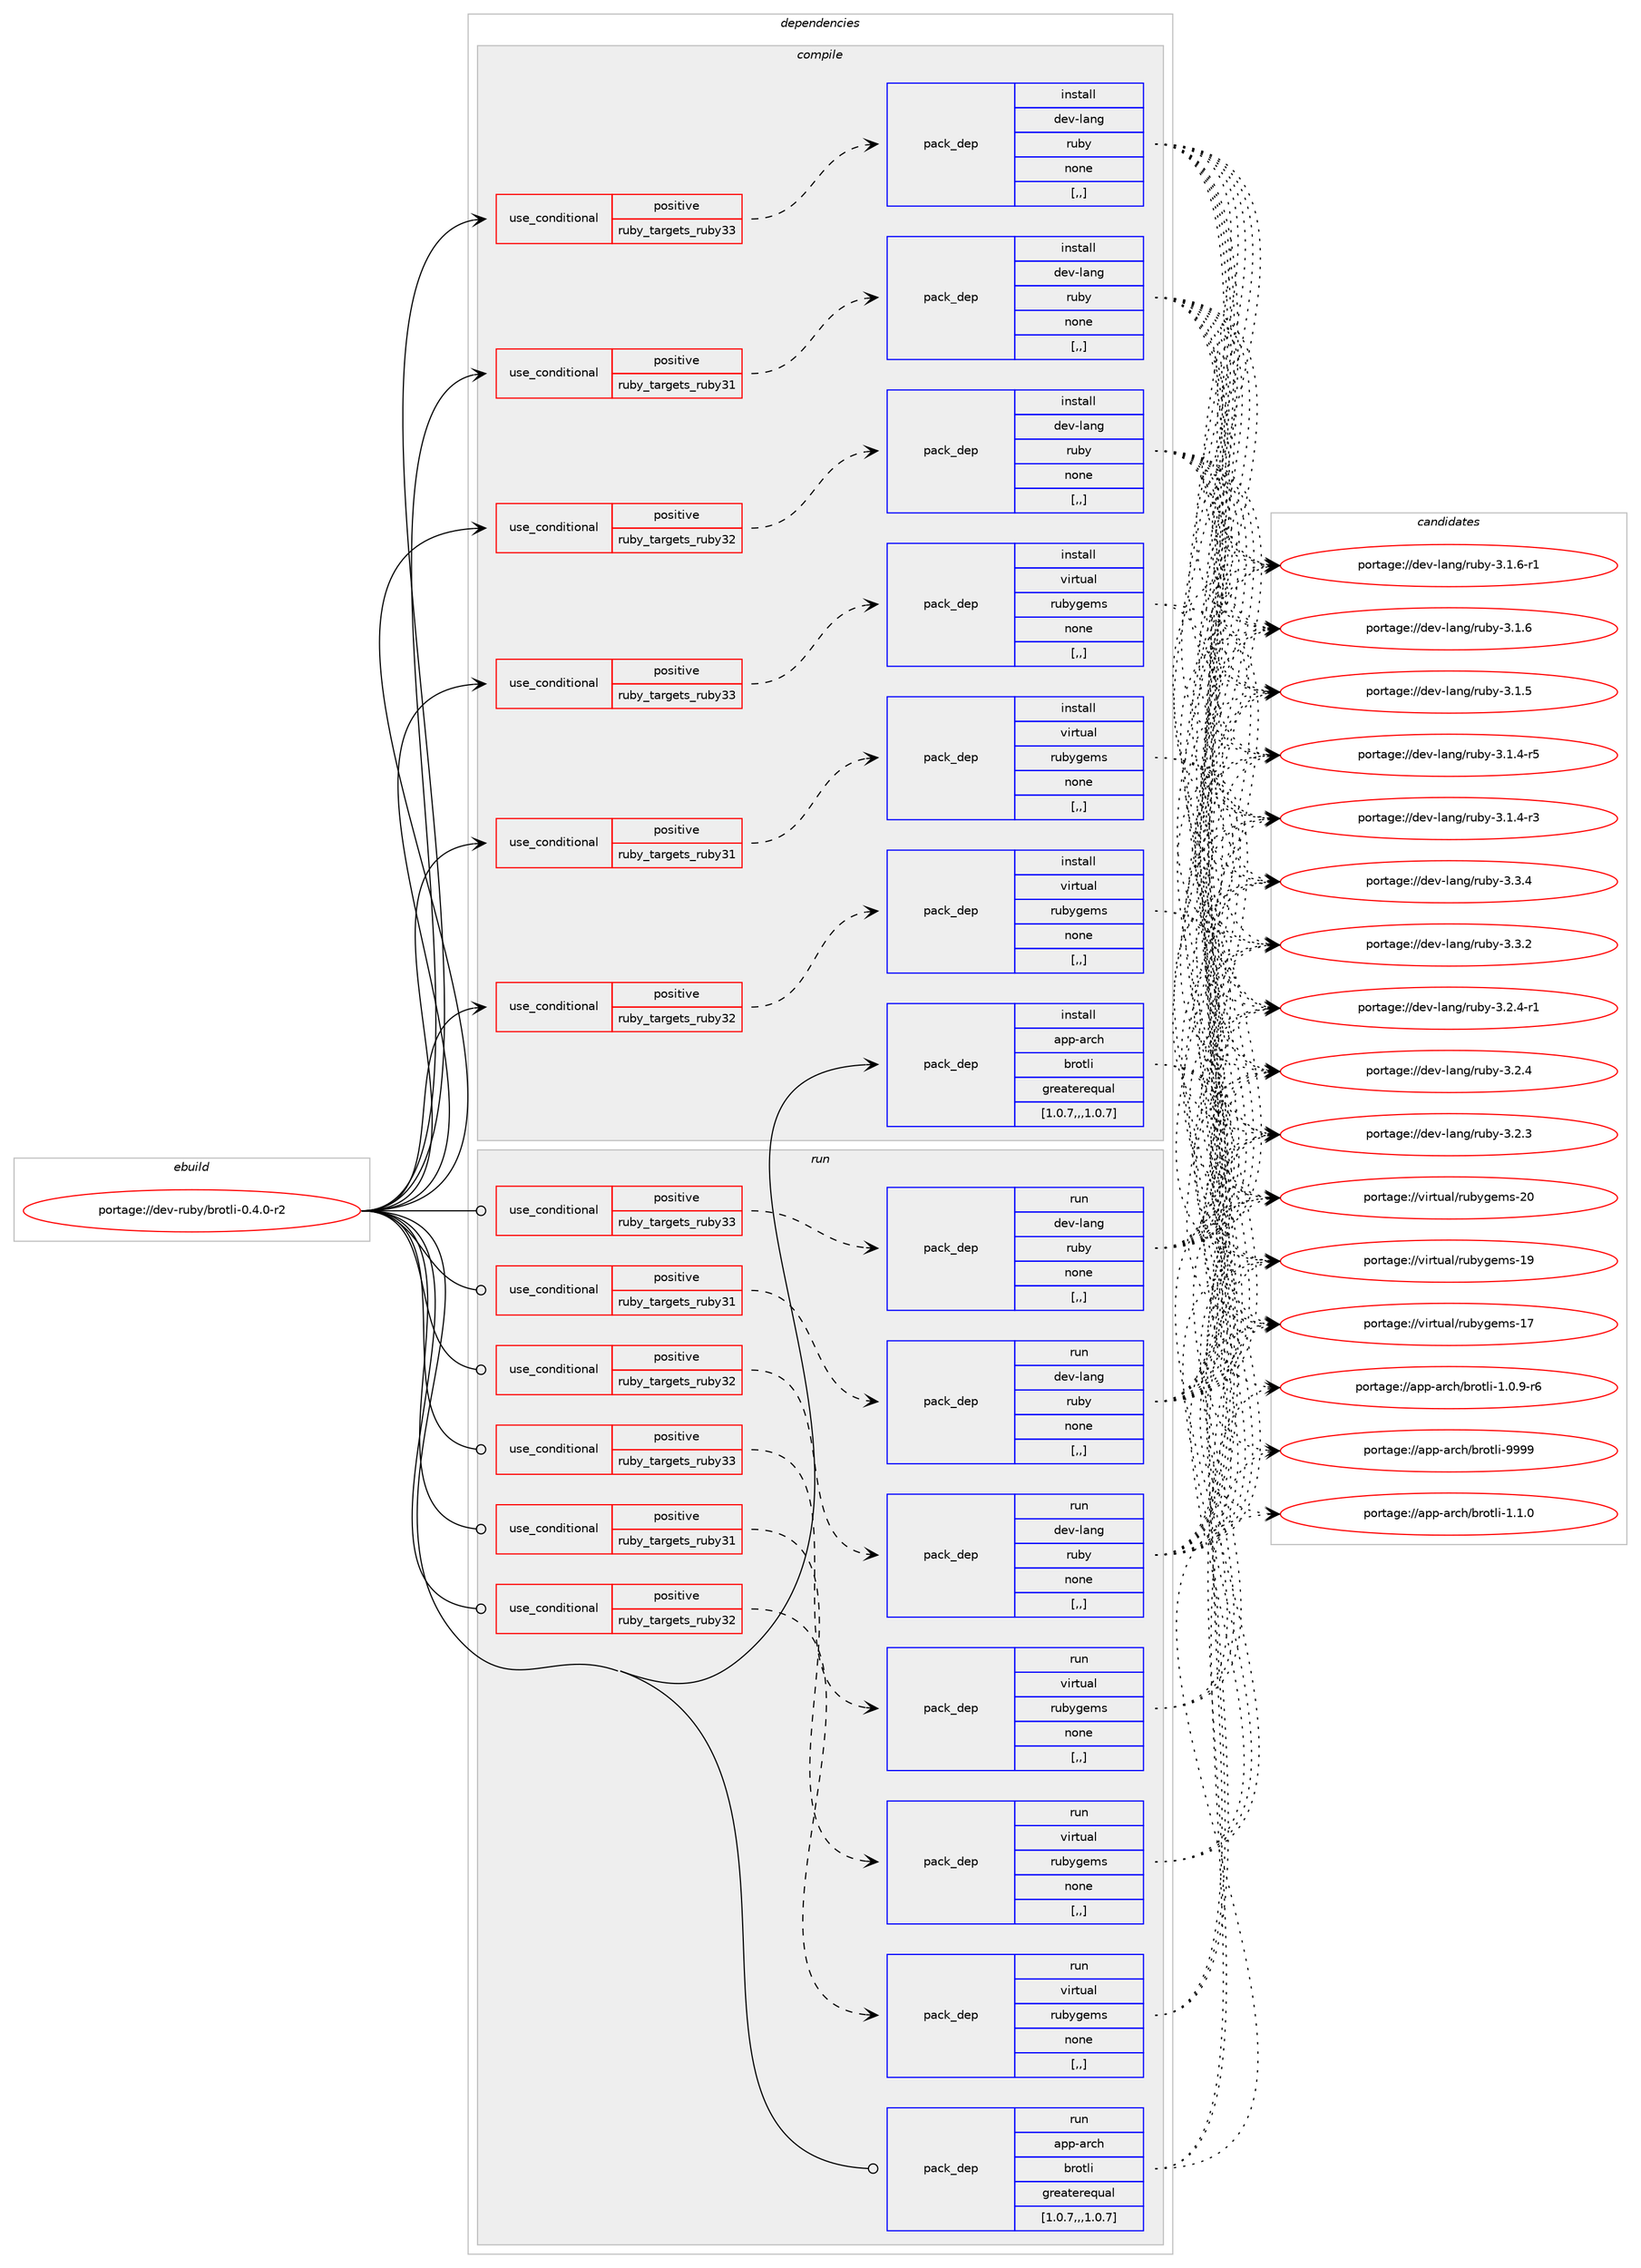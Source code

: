 digraph prolog {

# *************
# Graph options
# *************

newrank=true;
concentrate=true;
compound=true;
graph [rankdir=LR,fontname=Helvetica,fontsize=10,ranksep=1.5];#, ranksep=2.5, nodesep=0.2];
edge  [arrowhead=vee];
node  [fontname=Helvetica,fontsize=10];

# **********
# The ebuild
# **********

subgraph cluster_leftcol {
color=gray;
rank=same;
label=<<i>ebuild</i>>;
id [label="portage://dev-ruby/brotli-0.4.0-r2", color=red, width=4, href="../dev-ruby/brotli-0.4.0-r2.svg"];
}

# ****************
# The dependencies
# ****************

subgraph cluster_midcol {
color=gray;
label=<<i>dependencies</i>>;
subgraph cluster_compile {
fillcolor="#eeeeee";
style=filled;
label=<<i>compile</i>>;
subgraph cond44947 {
dependency177593 [label=<<TABLE BORDER="0" CELLBORDER="1" CELLSPACING="0" CELLPADDING="4"><TR><TD ROWSPAN="3" CELLPADDING="10">use_conditional</TD></TR><TR><TD>positive</TD></TR><TR><TD>ruby_targets_ruby31</TD></TR></TABLE>>, shape=none, color=red];
subgraph pack131367 {
dependency177594 [label=<<TABLE BORDER="0" CELLBORDER="1" CELLSPACING="0" CELLPADDING="4" WIDTH="220"><TR><TD ROWSPAN="6" CELLPADDING="30">pack_dep</TD></TR><TR><TD WIDTH="110">install</TD></TR><TR><TD>dev-lang</TD></TR><TR><TD>ruby</TD></TR><TR><TD>none</TD></TR><TR><TD>[,,]</TD></TR></TABLE>>, shape=none, color=blue];
}
dependency177593:e -> dependency177594:w [weight=20,style="dashed",arrowhead="vee"];
}
id:e -> dependency177593:w [weight=20,style="solid",arrowhead="vee"];
subgraph cond44948 {
dependency177595 [label=<<TABLE BORDER="0" CELLBORDER="1" CELLSPACING="0" CELLPADDING="4"><TR><TD ROWSPAN="3" CELLPADDING="10">use_conditional</TD></TR><TR><TD>positive</TD></TR><TR><TD>ruby_targets_ruby31</TD></TR></TABLE>>, shape=none, color=red];
subgraph pack131368 {
dependency177596 [label=<<TABLE BORDER="0" CELLBORDER="1" CELLSPACING="0" CELLPADDING="4" WIDTH="220"><TR><TD ROWSPAN="6" CELLPADDING="30">pack_dep</TD></TR><TR><TD WIDTH="110">install</TD></TR><TR><TD>virtual</TD></TR><TR><TD>rubygems</TD></TR><TR><TD>none</TD></TR><TR><TD>[,,]</TD></TR></TABLE>>, shape=none, color=blue];
}
dependency177595:e -> dependency177596:w [weight=20,style="dashed",arrowhead="vee"];
}
id:e -> dependency177595:w [weight=20,style="solid",arrowhead="vee"];
subgraph cond44949 {
dependency177597 [label=<<TABLE BORDER="0" CELLBORDER="1" CELLSPACING="0" CELLPADDING="4"><TR><TD ROWSPAN="3" CELLPADDING="10">use_conditional</TD></TR><TR><TD>positive</TD></TR><TR><TD>ruby_targets_ruby32</TD></TR></TABLE>>, shape=none, color=red];
subgraph pack131369 {
dependency177598 [label=<<TABLE BORDER="0" CELLBORDER="1" CELLSPACING="0" CELLPADDING="4" WIDTH="220"><TR><TD ROWSPAN="6" CELLPADDING="30">pack_dep</TD></TR><TR><TD WIDTH="110">install</TD></TR><TR><TD>dev-lang</TD></TR><TR><TD>ruby</TD></TR><TR><TD>none</TD></TR><TR><TD>[,,]</TD></TR></TABLE>>, shape=none, color=blue];
}
dependency177597:e -> dependency177598:w [weight=20,style="dashed",arrowhead="vee"];
}
id:e -> dependency177597:w [weight=20,style="solid",arrowhead="vee"];
subgraph cond44950 {
dependency177599 [label=<<TABLE BORDER="0" CELLBORDER="1" CELLSPACING="0" CELLPADDING="4"><TR><TD ROWSPAN="3" CELLPADDING="10">use_conditional</TD></TR><TR><TD>positive</TD></TR><TR><TD>ruby_targets_ruby32</TD></TR></TABLE>>, shape=none, color=red];
subgraph pack131370 {
dependency177600 [label=<<TABLE BORDER="0" CELLBORDER="1" CELLSPACING="0" CELLPADDING="4" WIDTH="220"><TR><TD ROWSPAN="6" CELLPADDING="30">pack_dep</TD></TR><TR><TD WIDTH="110">install</TD></TR><TR><TD>virtual</TD></TR><TR><TD>rubygems</TD></TR><TR><TD>none</TD></TR><TR><TD>[,,]</TD></TR></TABLE>>, shape=none, color=blue];
}
dependency177599:e -> dependency177600:w [weight=20,style="dashed",arrowhead="vee"];
}
id:e -> dependency177599:w [weight=20,style="solid",arrowhead="vee"];
subgraph cond44951 {
dependency177601 [label=<<TABLE BORDER="0" CELLBORDER="1" CELLSPACING="0" CELLPADDING="4"><TR><TD ROWSPAN="3" CELLPADDING="10">use_conditional</TD></TR><TR><TD>positive</TD></TR><TR><TD>ruby_targets_ruby33</TD></TR></TABLE>>, shape=none, color=red];
subgraph pack131371 {
dependency177602 [label=<<TABLE BORDER="0" CELLBORDER="1" CELLSPACING="0" CELLPADDING="4" WIDTH="220"><TR><TD ROWSPAN="6" CELLPADDING="30">pack_dep</TD></TR><TR><TD WIDTH="110">install</TD></TR><TR><TD>dev-lang</TD></TR><TR><TD>ruby</TD></TR><TR><TD>none</TD></TR><TR><TD>[,,]</TD></TR></TABLE>>, shape=none, color=blue];
}
dependency177601:e -> dependency177602:w [weight=20,style="dashed",arrowhead="vee"];
}
id:e -> dependency177601:w [weight=20,style="solid",arrowhead="vee"];
subgraph cond44952 {
dependency177603 [label=<<TABLE BORDER="0" CELLBORDER="1" CELLSPACING="0" CELLPADDING="4"><TR><TD ROWSPAN="3" CELLPADDING="10">use_conditional</TD></TR><TR><TD>positive</TD></TR><TR><TD>ruby_targets_ruby33</TD></TR></TABLE>>, shape=none, color=red];
subgraph pack131372 {
dependency177604 [label=<<TABLE BORDER="0" CELLBORDER="1" CELLSPACING="0" CELLPADDING="4" WIDTH="220"><TR><TD ROWSPAN="6" CELLPADDING="30">pack_dep</TD></TR><TR><TD WIDTH="110">install</TD></TR><TR><TD>virtual</TD></TR><TR><TD>rubygems</TD></TR><TR><TD>none</TD></TR><TR><TD>[,,]</TD></TR></TABLE>>, shape=none, color=blue];
}
dependency177603:e -> dependency177604:w [weight=20,style="dashed",arrowhead="vee"];
}
id:e -> dependency177603:w [weight=20,style="solid",arrowhead="vee"];
subgraph pack131373 {
dependency177605 [label=<<TABLE BORDER="0" CELLBORDER="1" CELLSPACING="0" CELLPADDING="4" WIDTH="220"><TR><TD ROWSPAN="6" CELLPADDING="30">pack_dep</TD></TR><TR><TD WIDTH="110">install</TD></TR><TR><TD>app-arch</TD></TR><TR><TD>brotli</TD></TR><TR><TD>greaterequal</TD></TR><TR><TD>[1.0.7,,,1.0.7]</TD></TR></TABLE>>, shape=none, color=blue];
}
id:e -> dependency177605:w [weight=20,style="solid",arrowhead="vee"];
}
subgraph cluster_compileandrun {
fillcolor="#eeeeee";
style=filled;
label=<<i>compile and run</i>>;
}
subgraph cluster_run {
fillcolor="#eeeeee";
style=filled;
label=<<i>run</i>>;
subgraph cond44953 {
dependency177606 [label=<<TABLE BORDER="0" CELLBORDER="1" CELLSPACING="0" CELLPADDING="4"><TR><TD ROWSPAN="3" CELLPADDING="10">use_conditional</TD></TR><TR><TD>positive</TD></TR><TR><TD>ruby_targets_ruby31</TD></TR></TABLE>>, shape=none, color=red];
subgraph pack131374 {
dependency177607 [label=<<TABLE BORDER="0" CELLBORDER="1" CELLSPACING="0" CELLPADDING="4" WIDTH="220"><TR><TD ROWSPAN="6" CELLPADDING="30">pack_dep</TD></TR><TR><TD WIDTH="110">run</TD></TR><TR><TD>dev-lang</TD></TR><TR><TD>ruby</TD></TR><TR><TD>none</TD></TR><TR><TD>[,,]</TD></TR></TABLE>>, shape=none, color=blue];
}
dependency177606:e -> dependency177607:w [weight=20,style="dashed",arrowhead="vee"];
}
id:e -> dependency177606:w [weight=20,style="solid",arrowhead="odot"];
subgraph cond44954 {
dependency177608 [label=<<TABLE BORDER="0" CELLBORDER="1" CELLSPACING="0" CELLPADDING="4"><TR><TD ROWSPAN="3" CELLPADDING="10">use_conditional</TD></TR><TR><TD>positive</TD></TR><TR><TD>ruby_targets_ruby31</TD></TR></TABLE>>, shape=none, color=red];
subgraph pack131375 {
dependency177609 [label=<<TABLE BORDER="0" CELLBORDER="1" CELLSPACING="0" CELLPADDING="4" WIDTH="220"><TR><TD ROWSPAN="6" CELLPADDING="30">pack_dep</TD></TR><TR><TD WIDTH="110">run</TD></TR><TR><TD>virtual</TD></TR><TR><TD>rubygems</TD></TR><TR><TD>none</TD></TR><TR><TD>[,,]</TD></TR></TABLE>>, shape=none, color=blue];
}
dependency177608:e -> dependency177609:w [weight=20,style="dashed",arrowhead="vee"];
}
id:e -> dependency177608:w [weight=20,style="solid",arrowhead="odot"];
subgraph cond44955 {
dependency177610 [label=<<TABLE BORDER="0" CELLBORDER="1" CELLSPACING="0" CELLPADDING="4"><TR><TD ROWSPAN="3" CELLPADDING="10">use_conditional</TD></TR><TR><TD>positive</TD></TR><TR><TD>ruby_targets_ruby32</TD></TR></TABLE>>, shape=none, color=red];
subgraph pack131376 {
dependency177611 [label=<<TABLE BORDER="0" CELLBORDER="1" CELLSPACING="0" CELLPADDING="4" WIDTH="220"><TR><TD ROWSPAN="6" CELLPADDING="30">pack_dep</TD></TR><TR><TD WIDTH="110">run</TD></TR><TR><TD>dev-lang</TD></TR><TR><TD>ruby</TD></TR><TR><TD>none</TD></TR><TR><TD>[,,]</TD></TR></TABLE>>, shape=none, color=blue];
}
dependency177610:e -> dependency177611:w [weight=20,style="dashed",arrowhead="vee"];
}
id:e -> dependency177610:w [weight=20,style="solid",arrowhead="odot"];
subgraph cond44956 {
dependency177612 [label=<<TABLE BORDER="0" CELLBORDER="1" CELLSPACING="0" CELLPADDING="4"><TR><TD ROWSPAN="3" CELLPADDING="10">use_conditional</TD></TR><TR><TD>positive</TD></TR><TR><TD>ruby_targets_ruby32</TD></TR></TABLE>>, shape=none, color=red];
subgraph pack131377 {
dependency177613 [label=<<TABLE BORDER="0" CELLBORDER="1" CELLSPACING="0" CELLPADDING="4" WIDTH="220"><TR><TD ROWSPAN="6" CELLPADDING="30">pack_dep</TD></TR><TR><TD WIDTH="110">run</TD></TR><TR><TD>virtual</TD></TR><TR><TD>rubygems</TD></TR><TR><TD>none</TD></TR><TR><TD>[,,]</TD></TR></TABLE>>, shape=none, color=blue];
}
dependency177612:e -> dependency177613:w [weight=20,style="dashed",arrowhead="vee"];
}
id:e -> dependency177612:w [weight=20,style="solid",arrowhead="odot"];
subgraph cond44957 {
dependency177614 [label=<<TABLE BORDER="0" CELLBORDER="1" CELLSPACING="0" CELLPADDING="4"><TR><TD ROWSPAN="3" CELLPADDING="10">use_conditional</TD></TR><TR><TD>positive</TD></TR><TR><TD>ruby_targets_ruby33</TD></TR></TABLE>>, shape=none, color=red];
subgraph pack131378 {
dependency177615 [label=<<TABLE BORDER="0" CELLBORDER="1" CELLSPACING="0" CELLPADDING="4" WIDTH="220"><TR><TD ROWSPAN="6" CELLPADDING="30">pack_dep</TD></TR><TR><TD WIDTH="110">run</TD></TR><TR><TD>dev-lang</TD></TR><TR><TD>ruby</TD></TR><TR><TD>none</TD></TR><TR><TD>[,,]</TD></TR></TABLE>>, shape=none, color=blue];
}
dependency177614:e -> dependency177615:w [weight=20,style="dashed",arrowhead="vee"];
}
id:e -> dependency177614:w [weight=20,style="solid",arrowhead="odot"];
subgraph cond44958 {
dependency177616 [label=<<TABLE BORDER="0" CELLBORDER="1" CELLSPACING="0" CELLPADDING="4"><TR><TD ROWSPAN="3" CELLPADDING="10">use_conditional</TD></TR><TR><TD>positive</TD></TR><TR><TD>ruby_targets_ruby33</TD></TR></TABLE>>, shape=none, color=red];
subgraph pack131379 {
dependency177617 [label=<<TABLE BORDER="0" CELLBORDER="1" CELLSPACING="0" CELLPADDING="4" WIDTH="220"><TR><TD ROWSPAN="6" CELLPADDING="30">pack_dep</TD></TR><TR><TD WIDTH="110">run</TD></TR><TR><TD>virtual</TD></TR><TR><TD>rubygems</TD></TR><TR><TD>none</TD></TR><TR><TD>[,,]</TD></TR></TABLE>>, shape=none, color=blue];
}
dependency177616:e -> dependency177617:w [weight=20,style="dashed",arrowhead="vee"];
}
id:e -> dependency177616:w [weight=20,style="solid",arrowhead="odot"];
subgraph pack131380 {
dependency177618 [label=<<TABLE BORDER="0" CELLBORDER="1" CELLSPACING="0" CELLPADDING="4" WIDTH="220"><TR><TD ROWSPAN="6" CELLPADDING="30">pack_dep</TD></TR><TR><TD WIDTH="110">run</TD></TR><TR><TD>app-arch</TD></TR><TR><TD>brotli</TD></TR><TR><TD>greaterequal</TD></TR><TR><TD>[1.0.7,,,1.0.7]</TD></TR></TABLE>>, shape=none, color=blue];
}
id:e -> dependency177618:w [weight=20,style="solid",arrowhead="odot"];
}
}

# **************
# The candidates
# **************

subgraph cluster_choices {
rank=same;
color=gray;
label=<<i>candidates</i>>;

subgraph choice131367 {
color=black;
nodesep=1;
choice10010111845108971101034711411798121455146514652 [label="portage://dev-lang/ruby-3.3.4", color=red, width=4,href="../dev-lang/ruby-3.3.4.svg"];
choice10010111845108971101034711411798121455146514650 [label="portage://dev-lang/ruby-3.3.2", color=red, width=4,href="../dev-lang/ruby-3.3.2.svg"];
choice100101118451089711010347114117981214551465046524511449 [label="portage://dev-lang/ruby-3.2.4-r1", color=red, width=4,href="../dev-lang/ruby-3.2.4-r1.svg"];
choice10010111845108971101034711411798121455146504652 [label="portage://dev-lang/ruby-3.2.4", color=red, width=4,href="../dev-lang/ruby-3.2.4.svg"];
choice10010111845108971101034711411798121455146504651 [label="portage://dev-lang/ruby-3.2.3", color=red, width=4,href="../dev-lang/ruby-3.2.3.svg"];
choice100101118451089711010347114117981214551464946544511449 [label="portage://dev-lang/ruby-3.1.6-r1", color=red, width=4,href="../dev-lang/ruby-3.1.6-r1.svg"];
choice10010111845108971101034711411798121455146494654 [label="portage://dev-lang/ruby-3.1.6", color=red, width=4,href="../dev-lang/ruby-3.1.6.svg"];
choice10010111845108971101034711411798121455146494653 [label="portage://dev-lang/ruby-3.1.5", color=red, width=4,href="../dev-lang/ruby-3.1.5.svg"];
choice100101118451089711010347114117981214551464946524511453 [label="portage://dev-lang/ruby-3.1.4-r5", color=red, width=4,href="../dev-lang/ruby-3.1.4-r5.svg"];
choice100101118451089711010347114117981214551464946524511451 [label="portage://dev-lang/ruby-3.1.4-r3", color=red, width=4,href="../dev-lang/ruby-3.1.4-r3.svg"];
dependency177594:e -> choice10010111845108971101034711411798121455146514652:w [style=dotted,weight="100"];
dependency177594:e -> choice10010111845108971101034711411798121455146514650:w [style=dotted,weight="100"];
dependency177594:e -> choice100101118451089711010347114117981214551465046524511449:w [style=dotted,weight="100"];
dependency177594:e -> choice10010111845108971101034711411798121455146504652:w [style=dotted,weight="100"];
dependency177594:e -> choice10010111845108971101034711411798121455146504651:w [style=dotted,weight="100"];
dependency177594:e -> choice100101118451089711010347114117981214551464946544511449:w [style=dotted,weight="100"];
dependency177594:e -> choice10010111845108971101034711411798121455146494654:w [style=dotted,weight="100"];
dependency177594:e -> choice10010111845108971101034711411798121455146494653:w [style=dotted,weight="100"];
dependency177594:e -> choice100101118451089711010347114117981214551464946524511453:w [style=dotted,weight="100"];
dependency177594:e -> choice100101118451089711010347114117981214551464946524511451:w [style=dotted,weight="100"];
}
subgraph choice131368 {
color=black;
nodesep=1;
choice118105114116117971084711411798121103101109115455048 [label="portage://virtual/rubygems-20", color=red, width=4,href="../virtual/rubygems-20.svg"];
choice118105114116117971084711411798121103101109115454957 [label="portage://virtual/rubygems-19", color=red, width=4,href="../virtual/rubygems-19.svg"];
choice118105114116117971084711411798121103101109115454955 [label="portage://virtual/rubygems-17", color=red, width=4,href="../virtual/rubygems-17.svg"];
dependency177596:e -> choice118105114116117971084711411798121103101109115455048:w [style=dotted,weight="100"];
dependency177596:e -> choice118105114116117971084711411798121103101109115454957:w [style=dotted,weight="100"];
dependency177596:e -> choice118105114116117971084711411798121103101109115454955:w [style=dotted,weight="100"];
}
subgraph choice131369 {
color=black;
nodesep=1;
choice10010111845108971101034711411798121455146514652 [label="portage://dev-lang/ruby-3.3.4", color=red, width=4,href="../dev-lang/ruby-3.3.4.svg"];
choice10010111845108971101034711411798121455146514650 [label="portage://dev-lang/ruby-3.3.2", color=red, width=4,href="../dev-lang/ruby-3.3.2.svg"];
choice100101118451089711010347114117981214551465046524511449 [label="portage://dev-lang/ruby-3.2.4-r1", color=red, width=4,href="../dev-lang/ruby-3.2.4-r1.svg"];
choice10010111845108971101034711411798121455146504652 [label="portage://dev-lang/ruby-3.2.4", color=red, width=4,href="../dev-lang/ruby-3.2.4.svg"];
choice10010111845108971101034711411798121455146504651 [label="portage://dev-lang/ruby-3.2.3", color=red, width=4,href="../dev-lang/ruby-3.2.3.svg"];
choice100101118451089711010347114117981214551464946544511449 [label="portage://dev-lang/ruby-3.1.6-r1", color=red, width=4,href="../dev-lang/ruby-3.1.6-r1.svg"];
choice10010111845108971101034711411798121455146494654 [label="portage://dev-lang/ruby-3.1.6", color=red, width=4,href="../dev-lang/ruby-3.1.6.svg"];
choice10010111845108971101034711411798121455146494653 [label="portage://dev-lang/ruby-3.1.5", color=red, width=4,href="../dev-lang/ruby-3.1.5.svg"];
choice100101118451089711010347114117981214551464946524511453 [label="portage://dev-lang/ruby-3.1.4-r5", color=red, width=4,href="../dev-lang/ruby-3.1.4-r5.svg"];
choice100101118451089711010347114117981214551464946524511451 [label="portage://dev-lang/ruby-3.1.4-r3", color=red, width=4,href="../dev-lang/ruby-3.1.4-r3.svg"];
dependency177598:e -> choice10010111845108971101034711411798121455146514652:w [style=dotted,weight="100"];
dependency177598:e -> choice10010111845108971101034711411798121455146514650:w [style=dotted,weight="100"];
dependency177598:e -> choice100101118451089711010347114117981214551465046524511449:w [style=dotted,weight="100"];
dependency177598:e -> choice10010111845108971101034711411798121455146504652:w [style=dotted,weight="100"];
dependency177598:e -> choice10010111845108971101034711411798121455146504651:w [style=dotted,weight="100"];
dependency177598:e -> choice100101118451089711010347114117981214551464946544511449:w [style=dotted,weight="100"];
dependency177598:e -> choice10010111845108971101034711411798121455146494654:w [style=dotted,weight="100"];
dependency177598:e -> choice10010111845108971101034711411798121455146494653:w [style=dotted,weight="100"];
dependency177598:e -> choice100101118451089711010347114117981214551464946524511453:w [style=dotted,weight="100"];
dependency177598:e -> choice100101118451089711010347114117981214551464946524511451:w [style=dotted,weight="100"];
}
subgraph choice131370 {
color=black;
nodesep=1;
choice118105114116117971084711411798121103101109115455048 [label="portage://virtual/rubygems-20", color=red, width=4,href="../virtual/rubygems-20.svg"];
choice118105114116117971084711411798121103101109115454957 [label="portage://virtual/rubygems-19", color=red, width=4,href="../virtual/rubygems-19.svg"];
choice118105114116117971084711411798121103101109115454955 [label="portage://virtual/rubygems-17", color=red, width=4,href="../virtual/rubygems-17.svg"];
dependency177600:e -> choice118105114116117971084711411798121103101109115455048:w [style=dotted,weight="100"];
dependency177600:e -> choice118105114116117971084711411798121103101109115454957:w [style=dotted,weight="100"];
dependency177600:e -> choice118105114116117971084711411798121103101109115454955:w [style=dotted,weight="100"];
}
subgraph choice131371 {
color=black;
nodesep=1;
choice10010111845108971101034711411798121455146514652 [label="portage://dev-lang/ruby-3.3.4", color=red, width=4,href="../dev-lang/ruby-3.3.4.svg"];
choice10010111845108971101034711411798121455146514650 [label="portage://dev-lang/ruby-3.3.2", color=red, width=4,href="../dev-lang/ruby-3.3.2.svg"];
choice100101118451089711010347114117981214551465046524511449 [label="portage://dev-lang/ruby-3.2.4-r1", color=red, width=4,href="../dev-lang/ruby-3.2.4-r1.svg"];
choice10010111845108971101034711411798121455146504652 [label="portage://dev-lang/ruby-3.2.4", color=red, width=4,href="../dev-lang/ruby-3.2.4.svg"];
choice10010111845108971101034711411798121455146504651 [label="portage://dev-lang/ruby-3.2.3", color=red, width=4,href="../dev-lang/ruby-3.2.3.svg"];
choice100101118451089711010347114117981214551464946544511449 [label="portage://dev-lang/ruby-3.1.6-r1", color=red, width=4,href="../dev-lang/ruby-3.1.6-r1.svg"];
choice10010111845108971101034711411798121455146494654 [label="portage://dev-lang/ruby-3.1.6", color=red, width=4,href="../dev-lang/ruby-3.1.6.svg"];
choice10010111845108971101034711411798121455146494653 [label="portage://dev-lang/ruby-3.1.5", color=red, width=4,href="../dev-lang/ruby-3.1.5.svg"];
choice100101118451089711010347114117981214551464946524511453 [label="portage://dev-lang/ruby-3.1.4-r5", color=red, width=4,href="../dev-lang/ruby-3.1.4-r5.svg"];
choice100101118451089711010347114117981214551464946524511451 [label="portage://dev-lang/ruby-3.1.4-r3", color=red, width=4,href="../dev-lang/ruby-3.1.4-r3.svg"];
dependency177602:e -> choice10010111845108971101034711411798121455146514652:w [style=dotted,weight="100"];
dependency177602:e -> choice10010111845108971101034711411798121455146514650:w [style=dotted,weight="100"];
dependency177602:e -> choice100101118451089711010347114117981214551465046524511449:w [style=dotted,weight="100"];
dependency177602:e -> choice10010111845108971101034711411798121455146504652:w [style=dotted,weight="100"];
dependency177602:e -> choice10010111845108971101034711411798121455146504651:w [style=dotted,weight="100"];
dependency177602:e -> choice100101118451089711010347114117981214551464946544511449:w [style=dotted,weight="100"];
dependency177602:e -> choice10010111845108971101034711411798121455146494654:w [style=dotted,weight="100"];
dependency177602:e -> choice10010111845108971101034711411798121455146494653:w [style=dotted,weight="100"];
dependency177602:e -> choice100101118451089711010347114117981214551464946524511453:w [style=dotted,weight="100"];
dependency177602:e -> choice100101118451089711010347114117981214551464946524511451:w [style=dotted,weight="100"];
}
subgraph choice131372 {
color=black;
nodesep=1;
choice118105114116117971084711411798121103101109115455048 [label="portage://virtual/rubygems-20", color=red, width=4,href="../virtual/rubygems-20.svg"];
choice118105114116117971084711411798121103101109115454957 [label="portage://virtual/rubygems-19", color=red, width=4,href="../virtual/rubygems-19.svg"];
choice118105114116117971084711411798121103101109115454955 [label="portage://virtual/rubygems-17", color=red, width=4,href="../virtual/rubygems-17.svg"];
dependency177604:e -> choice118105114116117971084711411798121103101109115455048:w [style=dotted,weight="100"];
dependency177604:e -> choice118105114116117971084711411798121103101109115454957:w [style=dotted,weight="100"];
dependency177604:e -> choice118105114116117971084711411798121103101109115454955:w [style=dotted,weight="100"];
}
subgraph choice131373 {
color=black;
nodesep=1;
choice9711211245971149910447981141111161081054557575757 [label="portage://app-arch/brotli-9999", color=red, width=4,href="../app-arch/brotli-9999.svg"];
choice971121124597114991044798114111116108105454946494648 [label="portage://app-arch/brotli-1.1.0", color=red, width=4,href="../app-arch/brotli-1.1.0.svg"];
choice9711211245971149910447981141111161081054549464846574511454 [label="portage://app-arch/brotli-1.0.9-r6", color=red, width=4,href="../app-arch/brotli-1.0.9-r6.svg"];
dependency177605:e -> choice9711211245971149910447981141111161081054557575757:w [style=dotted,weight="100"];
dependency177605:e -> choice971121124597114991044798114111116108105454946494648:w [style=dotted,weight="100"];
dependency177605:e -> choice9711211245971149910447981141111161081054549464846574511454:w [style=dotted,weight="100"];
}
subgraph choice131374 {
color=black;
nodesep=1;
choice10010111845108971101034711411798121455146514652 [label="portage://dev-lang/ruby-3.3.4", color=red, width=4,href="../dev-lang/ruby-3.3.4.svg"];
choice10010111845108971101034711411798121455146514650 [label="portage://dev-lang/ruby-3.3.2", color=red, width=4,href="../dev-lang/ruby-3.3.2.svg"];
choice100101118451089711010347114117981214551465046524511449 [label="portage://dev-lang/ruby-3.2.4-r1", color=red, width=4,href="../dev-lang/ruby-3.2.4-r1.svg"];
choice10010111845108971101034711411798121455146504652 [label="portage://dev-lang/ruby-3.2.4", color=red, width=4,href="../dev-lang/ruby-3.2.4.svg"];
choice10010111845108971101034711411798121455146504651 [label="portage://dev-lang/ruby-3.2.3", color=red, width=4,href="../dev-lang/ruby-3.2.3.svg"];
choice100101118451089711010347114117981214551464946544511449 [label="portage://dev-lang/ruby-3.1.6-r1", color=red, width=4,href="../dev-lang/ruby-3.1.6-r1.svg"];
choice10010111845108971101034711411798121455146494654 [label="portage://dev-lang/ruby-3.1.6", color=red, width=4,href="../dev-lang/ruby-3.1.6.svg"];
choice10010111845108971101034711411798121455146494653 [label="portage://dev-lang/ruby-3.1.5", color=red, width=4,href="../dev-lang/ruby-3.1.5.svg"];
choice100101118451089711010347114117981214551464946524511453 [label="portage://dev-lang/ruby-3.1.4-r5", color=red, width=4,href="../dev-lang/ruby-3.1.4-r5.svg"];
choice100101118451089711010347114117981214551464946524511451 [label="portage://dev-lang/ruby-3.1.4-r3", color=red, width=4,href="../dev-lang/ruby-3.1.4-r3.svg"];
dependency177607:e -> choice10010111845108971101034711411798121455146514652:w [style=dotted,weight="100"];
dependency177607:e -> choice10010111845108971101034711411798121455146514650:w [style=dotted,weight="100"];
dependency177607:e -> choice100101118451089711010347114117981214551465046524511449:w [style=dotted,weight="100"];
dependency177607:e -> choice10010111845108971101034711411798121455146504652:w [style=dotted,weight="100"];
dependency177607:e -> choice10010111845108971101034711411798121455146504651:w [style=dotted,weight="100"];
dependency177607:e -> choice100101118451089711010347114117981214551464946544511449:w [style=dotted,weight="100"];
dependency177607:e -> choice10010111845108971101034711411798121455146494654:w [style=dotted,weight="100"];
dependency177607:e -> choice10010111845108971101034711411798121455146494653:w [style=dotted,weight="100"];
dependency177607:e -> choice100101118451089711010347114117981214551464946524511453:w [style=dotted,weight="100"];
dependency177607:e -> choice100101118451089711010347114117981214551464946524511451:w [style=dotted,weight="100"];
}
subgraph choice131375 {
color=black;
nodesep=1;
choice118105114116117971084711411798121103101109115455048 [label="portage://virtual/rubygems-20", color=red, width=4,href="../virtual/rubygems-20.svg"];
choice118105114116117971084711411798121103101109115454957 [label="portage://virtual/rubygems-19", color=red, width=4,href="../virtual/rubygems-19.svg"];
choice118105114116117971084711411798121103101109115454955 [label="portage://virtual/rubygems-17", color=red, width=4,href="../virtual/rubygems-17.svg"];
dependency177609:e -> choice118105114116117971084711411798121103101109115455048:w [style=dotted,weight="100"];
dependency177609:e -> choice118105114116117971084711411798121103101109115454957:w [style=dotted,weight="100"];
dependency177609:e -> choice118105114116117971084711411798121103101109115454955:w [style=dotted,weight="100"];
}
subgraph choice131376 {
color=black;
nodesep=1;
choice10010111845108971101034711411798121455146514652 [label="portage://dev-lang/ruby-3.3.4", color=red, width=4,href="../dev-lang/ruby-3.3.4.svg"];
choice10010111845108971101034711411798121455146514650 [label="portage://dev-lang/ruby-3.3.2", color=red, width=4,href="../dev-lang/ruby-3.3.2.svg"];
choice100101118451089711010347114117981214551465046524511449 [label="portage://dev-lang/ruby-3.2.4-r1", color=red, width=4,href="../dev-lang/ruby-3.2.4-r1.svg"];
choice10010111845108971101034711411798121455146504652 [label="portage://dev-lang/ruby-3.2.4", color=red, width=4,href="../dev-lang/ruby-3.2.4.svg"];
choice10010111845108971101034711411798121455146504651 [label="portage://dev-lang/ruby-3.2.3", color=red, width=4,href="../dev-lang/ruby-3.2.3.svg"];
choice100101118451089711010347114117981214551464946544511449 [label="portage://dev-lang/ruby-3.1.6-r1", color=red, width=4,href="../dev-lang/ruby-3.1.6-r1.svg"];
choice10010111845108971101034711411798121455146494654 [label="portage://dev-lang/ruby-3.1.6", color=red, width=4,href="../dev-lang/ruby-3.1.6.svg"];
choice10010111845108971101034711411798121455146494653 [label="portage://dev-lang/ruby-3.1.5", color=red, width=4,href="../dev-lang/ruby-3.1.5.svg"];
choice100101118451089711010347114117981214551464946524511453 [label="portage://dev-lang/ruby-3.1.4-r5", color=red, width=4,href="../dev-lang/ruby-3.1.4-r5.svg"];
choice100101118451089711010347114117981214551464946524511451 [label="portage://dev-lang/ruby-3.1.4-r3", color=red, width=4,href="../dev-lang/ruby-3.1.4-r3.svg"];
dependency177611:e -> choice10010111845108971101034711411798121455146514652:w [style=dotted,weight="100"];
dependency177611:e -> choice10010111845108971101034711411798121455146514650:w [style=dotted,weight="100"];
dependency177611:e -> choice100101118451089711010347114117981214551465046524511449:w [style=dotted,weight="100"];
dependency177611:e -> choice10010111845108971101034711411798121455146504652:w [style=dotted,weight="100"];
dependency177611:e -> choice10010111845108971101034711411798121455146504651:w [style=dotted,weight="100"];
dependency177611:e -> choice100101118451089711010347114117981214551464946544511449:w [style=dotted,weight="100"];
dependency177611:e -> choice10010111845108971101034711411798121455146494654:w [style=dotted,weight="100"];
dependency177611:e -> choice10010111845108971101034711411798121455146494653:w [style=dotted,weight="100"];
dependency177611:e -> choice100101118451089711010347114117981214551464946524511453:w [style=dotted,weight="100"];
dependency177611:e -> choice100101118451089711010347114117981214551464946524511451:w [style=dotted,weight="100"];
}
subgraph choice131377 {
color=black;
nodesep=1;
choice118105114116117971084711411798121103101109115455048 [label="portage://virtual/rubygems-20", color=red, width=4,href="../virtual/rubygems-20.svg"];
choice118105114116117971084711411798121103101109115454957 [label="portage://virtual/rubygems-19", color=red, width=4,href="../virtual/rubygems-19.svg"];
choice118105114116117971084711411798121103101109115454955 [label="portage://virtual/rubygems-17", color=red, width=4,href="../virtual/rubygems-17.svg"];
dependency177613:e -> choice118105114116117971084711411798121103101109115455048:w [style=dotted,weight="100"];
dependency177613:e -> choice118105114116117971084711411798121103101109115454957:w [style=dotted,weight="100"];
dependency177613:e -> choice118105114116117971084711411798121103101109115454955:w [style=dotted,weight="100"];
}
subgraph choice131378 {
color=black;
nodesep=1;
choice10010111845108971101034711411798121455146514652 [label="portage://dev-lang/ruby-3.3.4", color=red, width=4,href="../dev-lang/ruby-3.3.4.svg"];
choice10010111845108971101034711411798121455146514650 [label="portage://dev-lang/ruby-3.3.2", color=red, width=4,href="../dev-lang/ruby-3.3.2.svg"];
choice100101118451089711010347114117981214551465046524511449 [label="portage://dev-lang/ruby-3.2.4-r1", color=red, width=4,href="../dev-lang/ruby-3.2.4-r1.svg"];
choice10010111845108971101034711411798121455146504652 [label="portage://dev-lang/ruby-3.2.4", color=red, width=4,href="../dev-lang/ruby-3.2.4.svg"];
choice10010111845108971101034711411798121455146504651 [label="portage://dev-lang/ruby-3.2.3", color=red, width=4,href="../dev-lang/ruby-3.2.3.svg"];
choice100101118451089711010347114117981214551464946544511449 [label="portage://dev-lang/ruby-3.1.6-r1", color=red, width=4,href="../dev-lang/ruby-3.1.6-r1.svg"];
choice10010111845108971101034711411798121455146494654 [label="portage://dev-lang/ruby-3.1.6", color=red, width=4,href="../dev-lang/ruby-3.1.6.svg"];
choice10010111845108971101034711411798121455146494653 [label="portage://dev-lang/ruby-3.1.5", color=red, width=4,href="../dev-lang/ruby-3.1.5.svg"];
choice100101118451089711010347114117981214551464946524511453 [label="portage://dev-lang/ruby-3.1.4-r5", color=red, width=4,href="../dev-lang/ruby-3.1.4-r5.svg"];
choice100101118451089711010347114117981214551464946524511451 [label="portage://dev-lang/ruby-3.1.4-r3", color=red, width=4,href="../dev-lang/ruby-3.1.4-r3.svg"];
dependency177615:e -> choice10010111845108971101034711411798121455146514652:w [style=dotted,weight="100"];
dependency177615:e -> choice10010111845108971101034711411798121455146514650:w [style=dotted,weight="100"];
dependency177615:e -> choice100101118451089711010347114117981214551465046524511449:w [style=dotted,weight="100"];
dependency177615:e -> choice10010111845108971101034711411798121455146504652:w [style=dotted,weight="100"];
dependency177615:e -> choice10010111845108971101034711411798121455146504651:w [style=dotted,weight="100"];
dependency177615:e -> choice100101118451089711010347114117981214551464946544511449:w [style=dotted,weight="100"];
dependency177615:e -> choice10010111845108971101034711411798121455146494654:w [style=dotted,weight="100"];
dependency177615:e -> choice10010111845108971101034711411798121455146494653:w [style=dotted,weight="100"];
dependency177615:e -> choice100101118451089711010347114117981214551464946524511453:w [style=dotted,weight="100"];
dependency177615:e -> choice100101118451089711010347114117981214551464946524511451:w [style=dotted,weight="100"];
}
subgraph choice131379 {
color=black;
nodesep=1;
choice118105114116117971084711411798121103101109115455048 [label="portage://virtual/rubygems-20", color=red, width=4,href="../virtual/rubygems-20.svg"];
choice118105114116117971084711411798121103101109115454957 [label="portage://virtual/rubygems-19", color=red, width=4,href="../virtual/rubygems-19.svg"];
choice118105114116117971084711411798121103101109115454955 [label="portage://virtual/rubygems-17", color=red, width=4,href="../virtual/rubygems-17.svg"];
dependency177617:e -> choice118105114116117971084711411798121103101109115455048:w [style=dotted,weight="100"];
dependency177617:e -> choice118105114116117971084711411798121103101109115454957:w [style=dotted,weight="100"];
dependency177617:e -> choice118105114116117971084711411798121103101109115454955:w [style=dotted,weight="100"];
}
subgraph choice131380 {
color=black;
nodesep=1;
choice9711211245971149910447981141111161081054557575757 [label="portage://app-arch/brotli-9999", color=red, width=4,href="../app-arch/brotli-9999.svg"];
choice971121124597114991044798114111116108105454946494648 [label="portage://app-arch/brotli-1.1.0", color=red, width=4,href="../app-arch/brotli-1.1.0.svg"];
choice9711211245971149910447981141111161081054549464846574511454 [label="portage://app-arch/brotli-1.0.9-r6", color=red, width=4,href="../app-arch/brotli-1.0.9-r6.svg"];
dependency177618:e -> choice9711211245971149910447981141111161081054557575757:w [style=dotted,weight="100"];
dependency177618:e -> choice971121124597114991044798114111116108105454946494648:w [style=dotted,weight="100"];
dependency177618:e -> choice9711211245971149910447981141111161081054549464846574511454:w [style=dotted,weight="100"];
}
}

}
